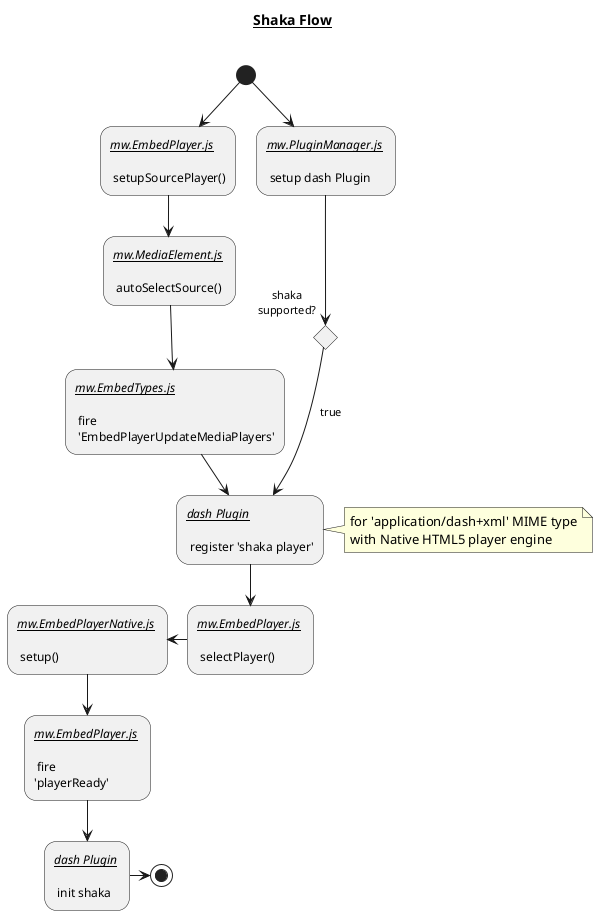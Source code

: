 @startuml
title __Shaka Flow__\n

(*) --> __//mw.EmbedPlayer.js//__ \n\n setupSourcePlayer()

--> __//mw.MediaElement.js//__ \n\n autoSelectSource()

--> __//mw.EmbedTypes.js//__ \n\n fire \n 'EmbedPlayerUpdateMediaPlayers'

--> "__//dash Plugin//__ \n\n register 'shaka player'" as a1

(*) --> __//mw.PluginManager.js//__ \n\n setup dash Plugin


if "shaka\nsupported?"

--> [true] a1

note right
for 'application/dash+xml' MIME type
with Native HTML5 player engine
end note

--> __//mw.EmbedPlayer.js//__ \n\n selectPlayer()

-left> __//mw.EmbedPlayerNative.js//__ \n\n setup()

--> __//mw.EmbedPlayer.js//__ \n\n fire\n'playerReady'

--> __//dash Plugin//__ \n\n init shaka

-> (*)

@enduml